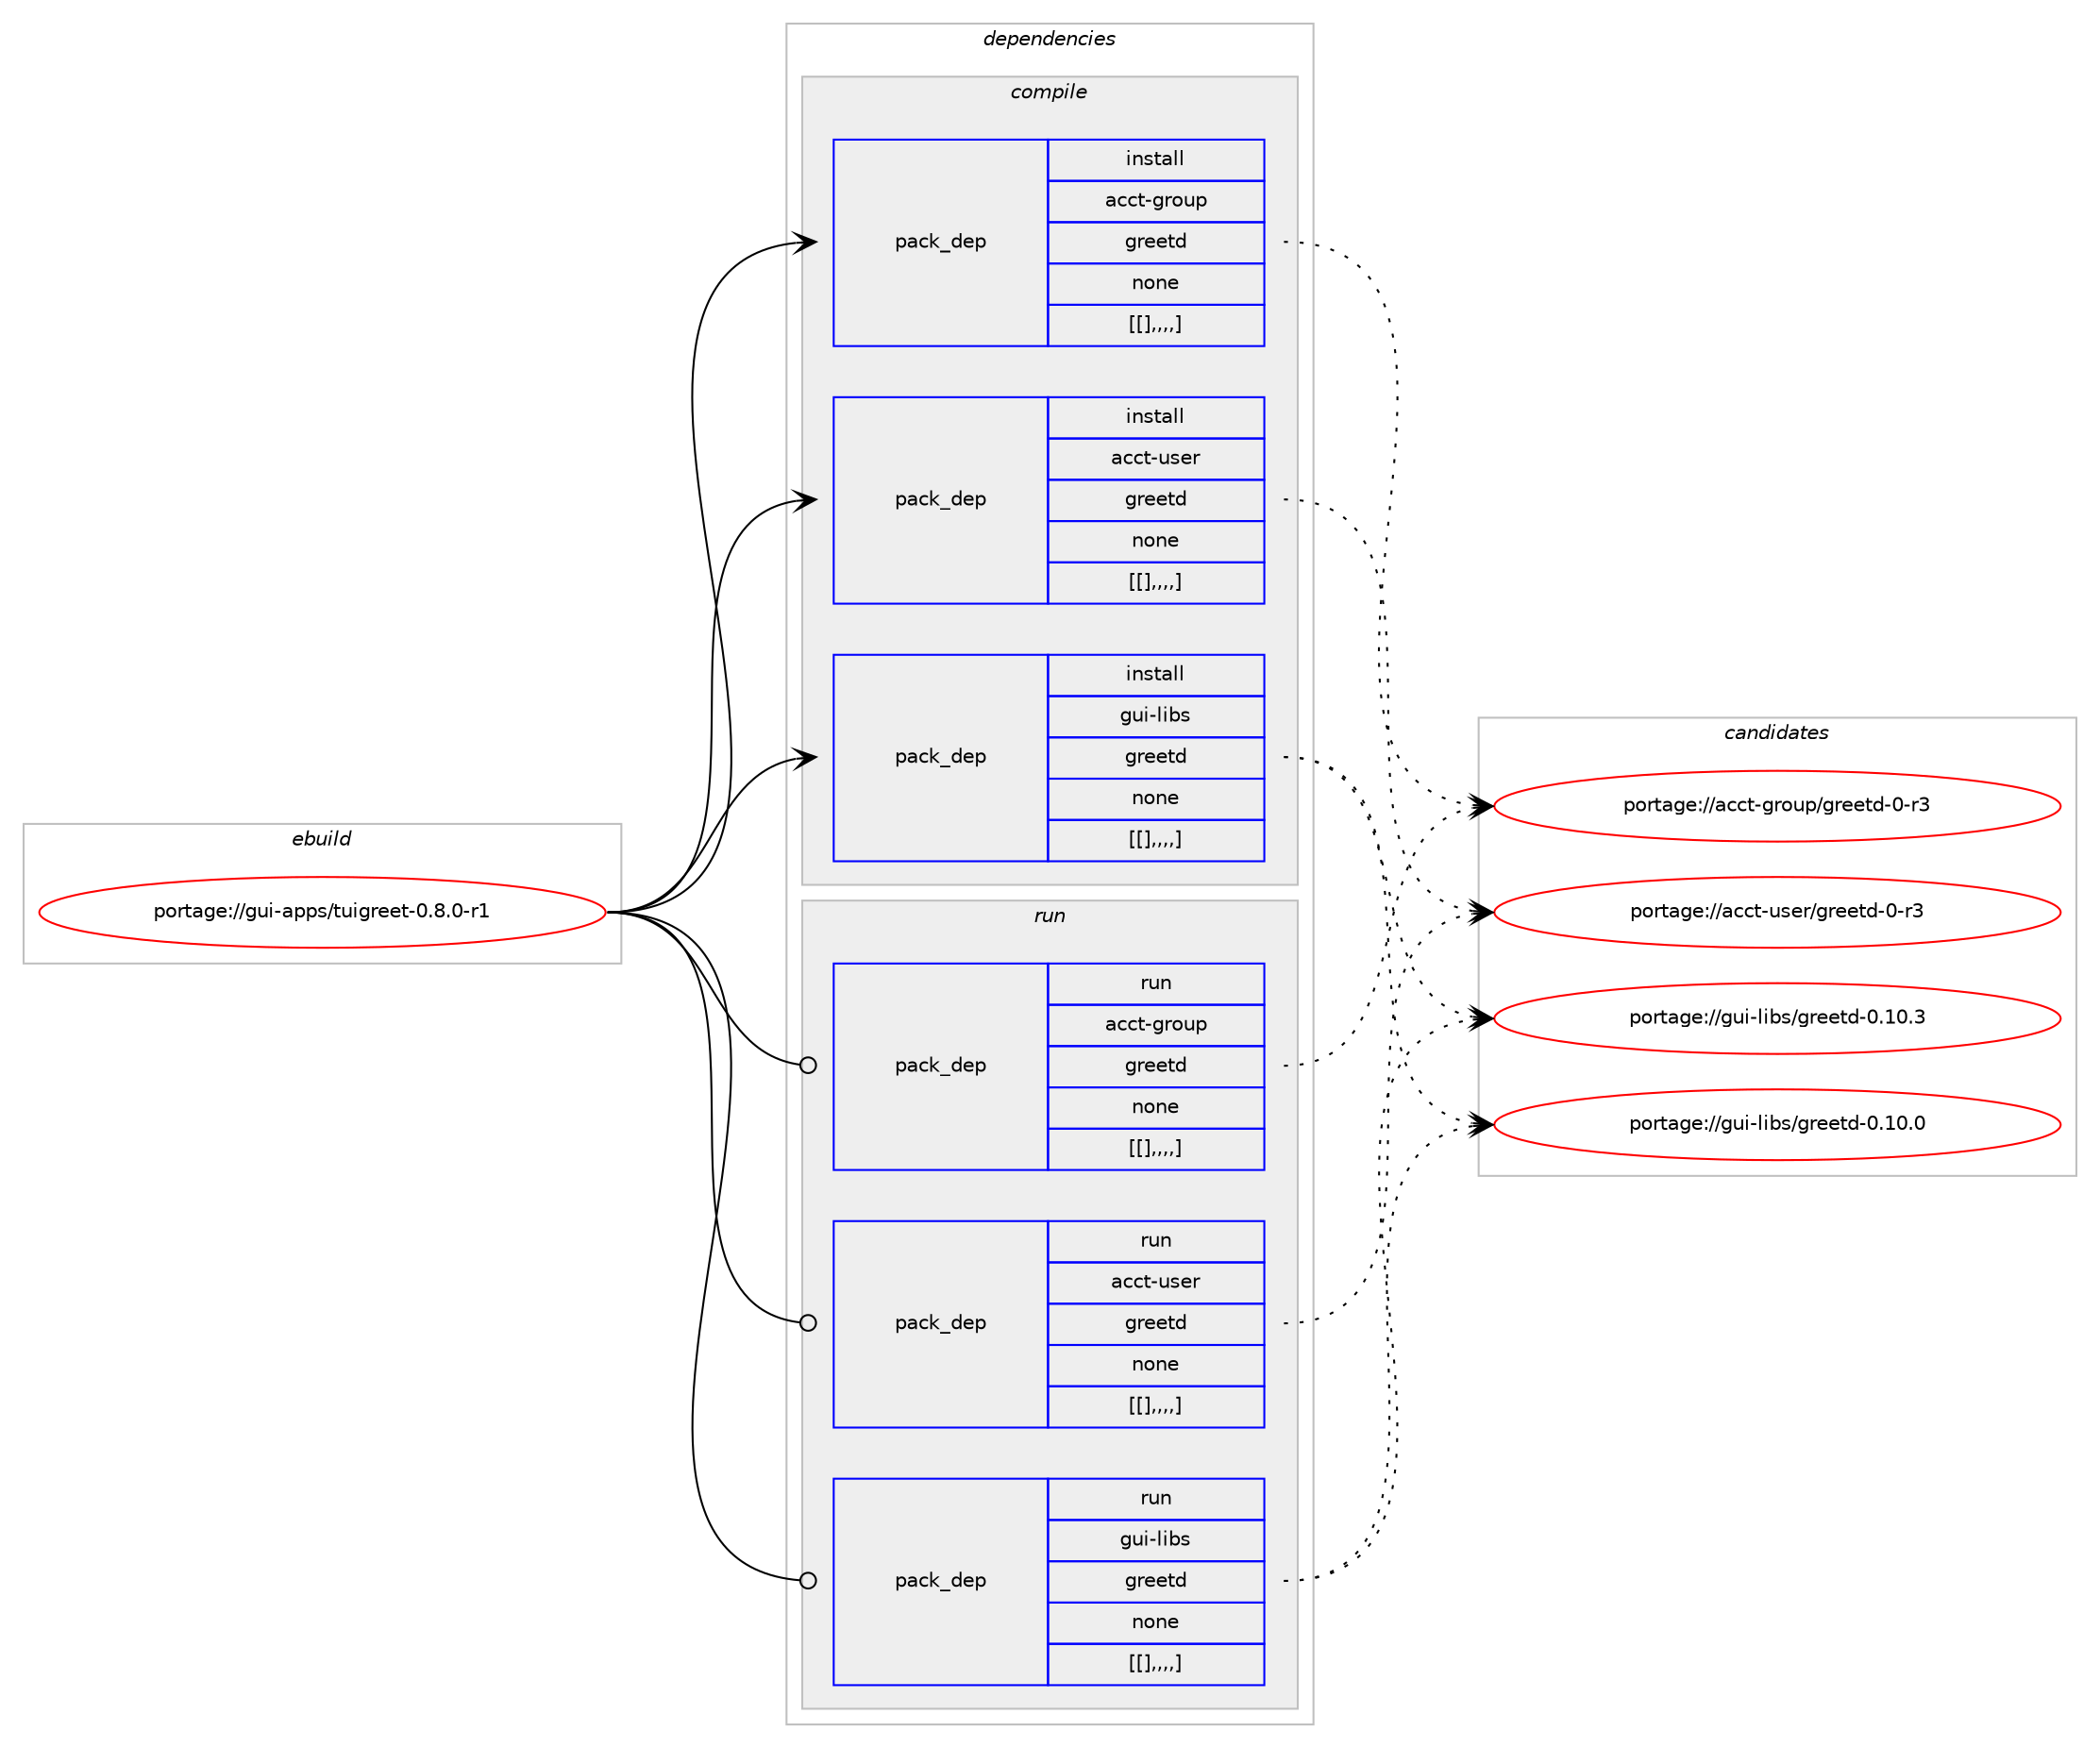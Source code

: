 digraph prolog {

# *************
# Graph options
# *************

newrank=true;
concentrate=true;
compound=true;
graph [rankdir=LR,fontname=Helvetica,fontsize=10,ranksep=1.5];#, ranksep=2.5, nodesep=0.2];
edge  [arrowhead=vee];
node  [fontname=Helvetica,fontsize=10];

# **********
# The ebuild
# **********

subgraph cluster_leftcol {
color=gray;
label=<<i>ebuild</i>>;
id [label="portage://gui-apps/tuigreet-0.8.0-r1", color=red, width=4, href="../gui-apps/tuigreet-0.8.0-r1.svg"];
}

# ****************
# The dependencies
# ****************

subgraph cluster_midcol {
color=gray;
label=<<i>dependencies</i>>;
subgraph cluster_compile {
fillcolor="#eeeeee";
style=filled;
label=<<i>compile</i>>;
subgraph pack177301 {
dependency246956 [label=<<TABLE BORDER="0" CELLBORDER="1" CELLSPACING="0" CELLPADDING="4" WIDTH="220"><TR><TD ROWSPAN="6" CELLPADDING="30">pack_dep</TD></TR><TR><TD WIDTH="110">install</TD></TR><TR><TD>acct-group</TD></TR><TR><TD>greetd</TD></TR><TR><TD>none</TD></TR><TR><TD>[[],,,,]</TD></TR></TABLE>>, shape=none, color=blue];
}
id:e -> dependency246956:w [weight=20,style="solid",arrowhead="vee"];
subgraph pack177302 {
dependency246957 [label=<<TABLE BORDER="0" CELLBORDER="1" CELLSPACING="0" CELLPADDING="4" WIDTH="220"><TR><TD ROWSPAN="6" CELLPADDING="30">pack_dep</TD></TR><TR><TD WIDTH="110">install</TD></TR><TR><TD>acct-user</TD></TR><TR><TD>greetd</TD></TR><TR><TD>none</TD></TR><TR><TD>[[],,,,]</TD></TR></TABLE>>, shape=none, color=blue];
}
id:e -> dependency246957:w [weight=20,style="solid",arrowhead="vee"];
subgraph pack177303 {
dependency246958 [label=<<TABLE BORDER="0" CELLBORDER="1" CELLSPACING="0" CELLPADDING="4" WIDTH="220"><TR><TD ROWSPAN="6" CELLPADDING="30">pack_dep</TD></TR><TR><TD WIDTH="110">install</TD></TR><TR><TD>gui-libs</TD></TR><TR><TD>greetd</TD></TR><TR><TD>none</TD></TR><TR><TD>[[],,,,]</TD></TR></TABLE>>, shape=none, color=blue];
}
id:e -> dependency246958:w [weight=20,style="solid",arrowhead="vee"];
}
subgraph cluster_compileandrun {
fillcolor="#eeeeee";
style=filled;
label=<<i>compile and run</i>>;
}
subgraph cluster_run {
fillcolor="#eeeeee";
style=filled;
label=<<i>run</i>>;
subgraph pack177304 {
dependency246959 [label=<<TABLE BORDER="0" CELLBORDER="1" CELLSPACING="0" CELLPADDING="4" WIDTH="220"><TR><TD ROWSPAN="6" CELLPADDING="30">pack_dep</TD></TR><TR><TD WIDTH="110">run</TD></TR><TR><TD>acct-group</TD></TR><TR><TD>greetd</TD></TR><TR><TD>none</TD></TR><TR><TD>[[],,,,]</TD></TR></TABLE>>, shape=none, color=blue];
}
id:e -> dependency246959:w [weight=20,style="solid",arrowhead="odot"];
subgraph pack177305 {
dependency246960 [label=<<TABLE BORDER="0" CELLBORDER="1" CELLSPACING="0" CELLPADDING="4" WIDTH="220"><TR><TD ROWSPAN="6" CELLPADDING="30">pack_dep</TD></TR><TR><TD WIDTH="110">run</TD></TR><TR><TD>acct-user</TD></TR><TR><TD>greetd</TD></TR><TR><TD>none</TD></TR><TR><TD>[[],,,,]</TD></TR></TABLE>>, shape=none, color=blue];
}
id:e -> dependency246960:w [weight=20,style="solid",arrowhead="odot"];
subgraph pack177306 {
dependency246961 [label=<<TABLE BORDER="0" CELLBORDER="1" CELLSPACING="0" CELLPADDING="4" WIDTH="220"><TR><TD ROWSPAN="6" CELLPADDING="30">pack_dep</TD></TR><TR><TD WIDTH="110">run</TD></TR><TR><TD>gui-libs</TD></TR><TR><TD>greetd</TD></TR><TR><TD>none</TD></TR><TR><TD>[[],,,,]</TD></TR></TABLE>>, shape=none, color=blue];
}
id:e -> dependency246961:w [weight=20,style="solid",arrowhead="odot"];
}
}

# **************
# The candidates
# **************

subgraph cluster_choices {
rank=same;
color=gray;
label=<<i>candidates</i>>;

subgraph choice177301 {
color=black;
nodesep=1;
choice979999116451031141111171124710311410110111610045484511451 [label="portage://acct-group/greetd-0-r3", color=red, width=4,href="../acct-group/greetd-0-r3.svg"];
dependency246956:e -> choice979999116451031141111171124710311410110111610045484511451:w [style=dotted,weight="100"];
}
subgraph choice177302 {
color=black;
nodesep=1;
choice979999116451171151011144710311410110111610045484511451 [label="portage://acct-user/greetd-0-r3", color=red, width=4,href="../acct-user/greetd-0-r3.svg"];
dependency246957:e -> choice979999116451171151011144710311410110111610045484511451:w [style=dotted,weight="100"];
}
subgraph choice177303 {
color=black;
nodesep=1;
choice10311710545108105981154710311410110111610045484649484651 [label="portage://gui-libs/greetd-0.10.3", color=red, width=4,href="../gui-libs/greetd-0.10.3.svg"];
choice10311710545108105981154710311410110111610045484649484648 [label="portage://gui-libs/greetd-0.10.0", color=red, width=4,href="../gui-libs/greetd-0.10.0.svg"];
dependency246958:e -> choice10311710545108105981154710311410110111610045484649484651:w [style=dotted,weight="100"];
dependency246958:e -> choice10311710545108105981154710311410110111610045484649484648:w [style=dotted,weight="100"];
}
subgraph choice177304 {
color=black;
nodesep=1;
choice979999116451031141111171124710311410110111610045484511451 [label="portage://acct-group/greetd-0-r3", color=red, width=4,href="../acct-group/greetd-0-r3.svg"];
dependency246959:e -> choice979999116451031141111171124710311410110111610045484511451:w [style=dotted,weight="100"];
}
subgraph choice177305 {
color=black;
nodesep=1;
choice979999116451171151011144710311410110111610045484511451 [label="portage://acct-user/greetd-0-r3", color=red, width=4,href="../acct-user/greetd-0-r3.svg"];
dependency246960:e -> choice979999116451171151011144710311410110111610045484511451:w [style=dotted,weight="100"];
}
subgraph choice177306 {
color=black;
nodesep=1;
choice10311710545108105981154710311410110111610045484649484651 [label="portage://gui-libs/greetd-0.10.3", color=red, width=4,href="../gui-libs/greetd-0.10.3.svg"];
choice10311710545108105981154710311410110111610045484649484648 [label="portage://gui-libs/greetd-0.10.0", color=red, width=4,href="../gui-libs/greetd-0.10.0.svg"];
dependency246961:e -> choice10311710545108105981154710311410110111610045484649484651:w [style=dotted,weight="100"];
dependency246961:e -> choice10311710545108105981154710311410110111610045484649484648:w [style=dotted,weight="100"];
}
}

}
